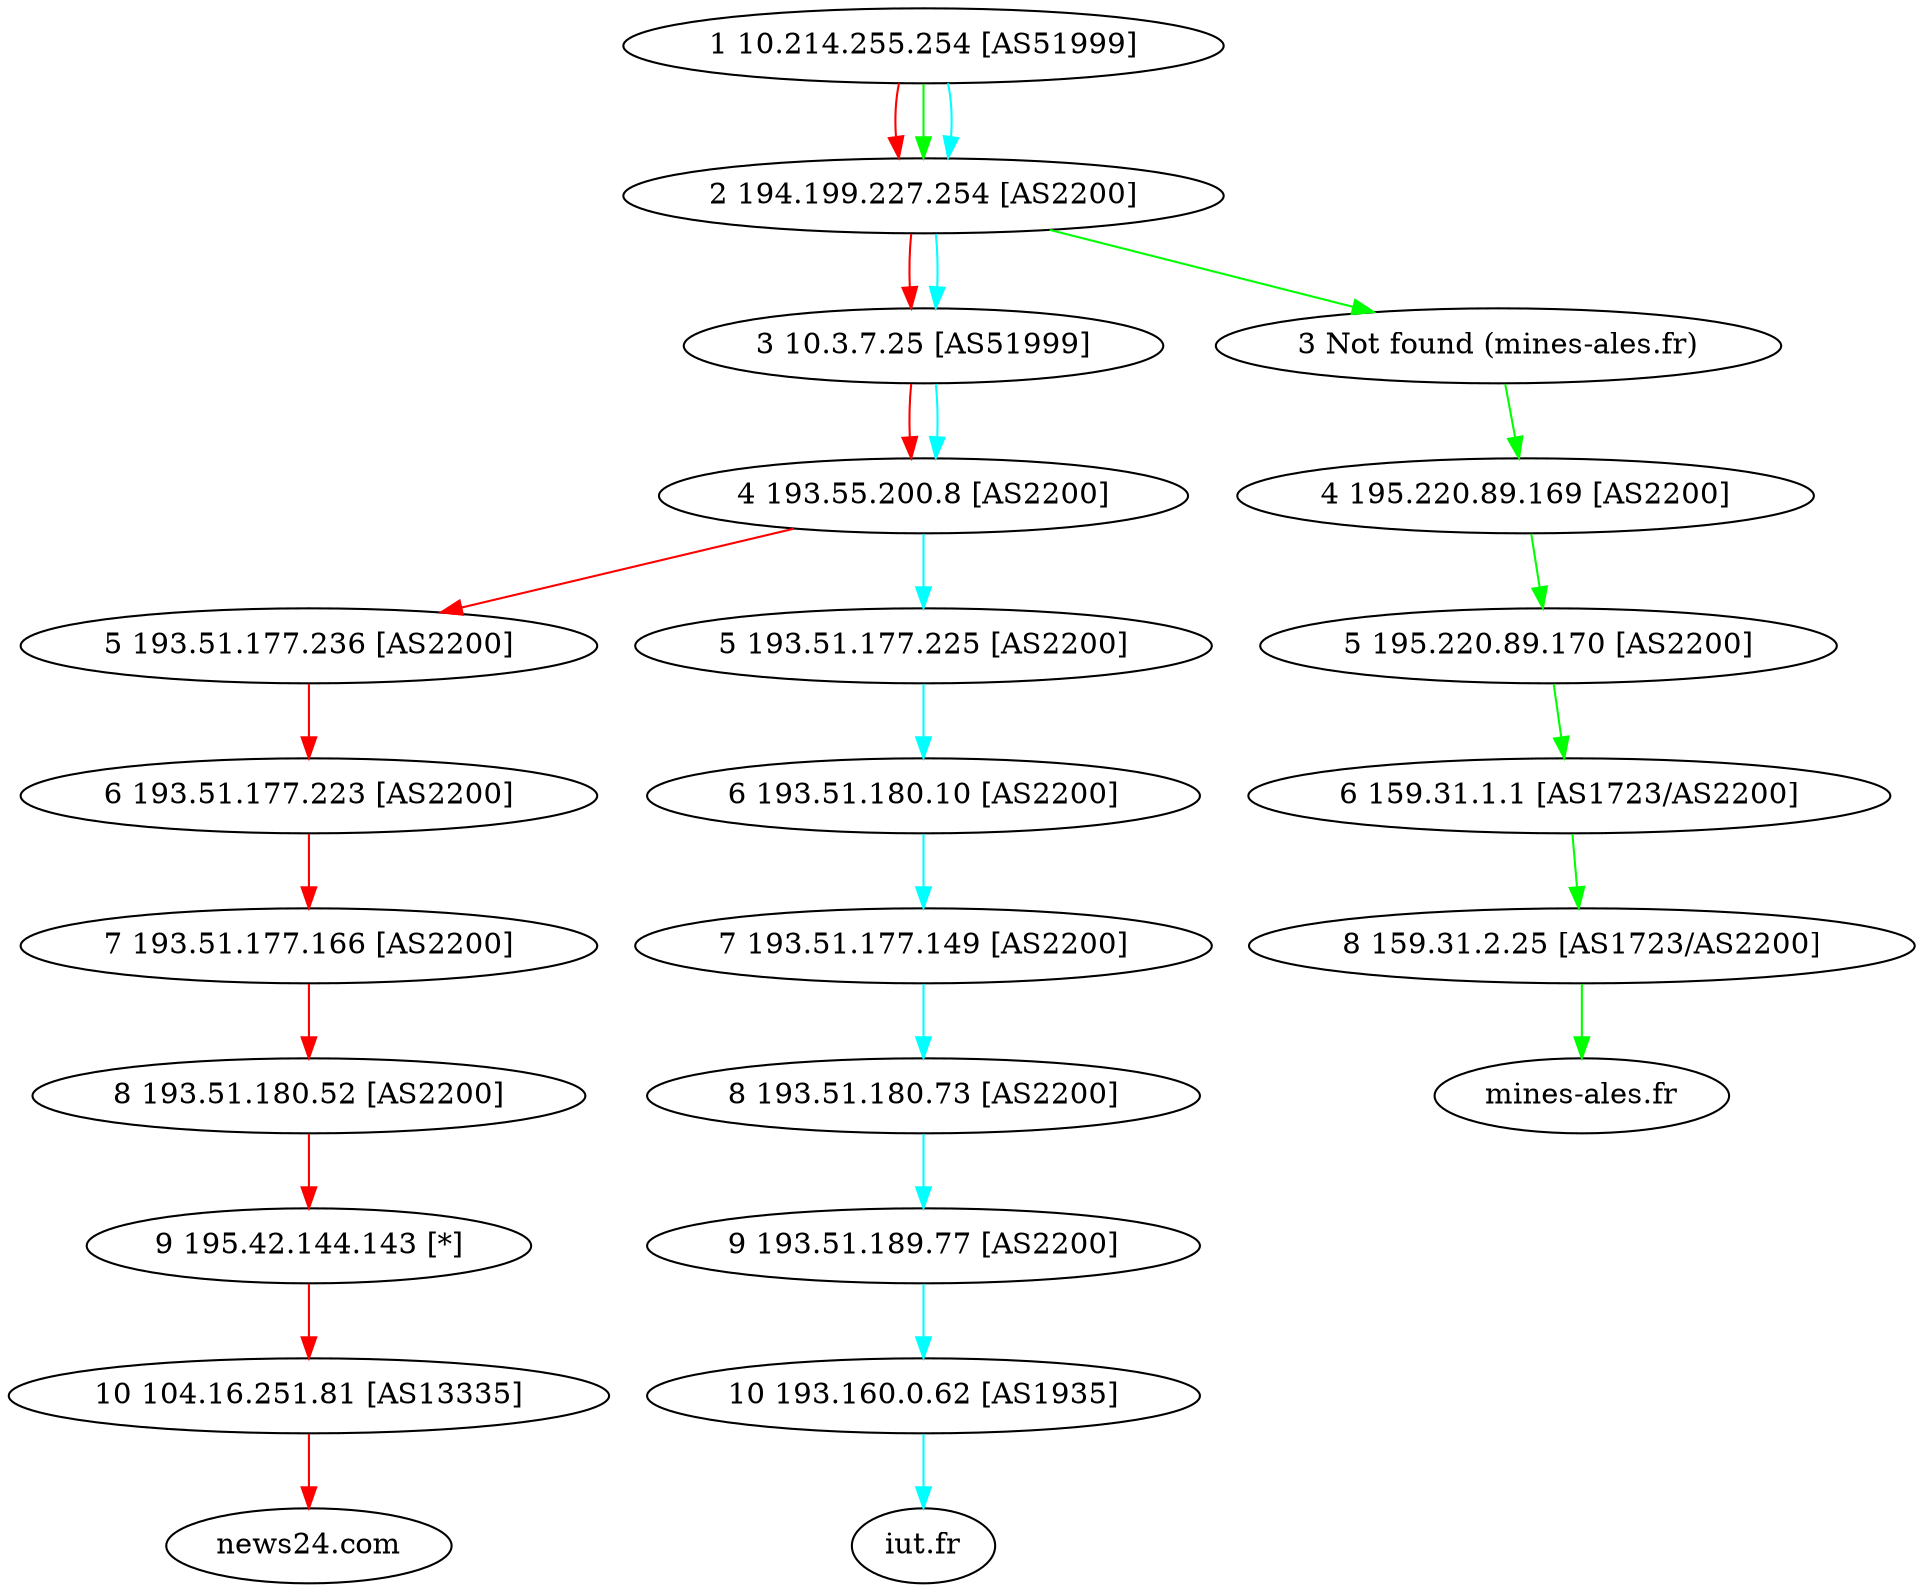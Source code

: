 digraph traceroute { 
 "1 10.214.255.254 [AS51999]"  ->  "2 194.199.227.254 [AS2200]"  ->  "3 10.3.7.25 [AS51999]"  ->  "4 193.55.200.8 [AS2200]"  ->  "5 193.51.177.236 [AS2200]"  ->  "6 193.51.177.223 [AS2200]"  ->  "7 193.51.177.166 [AS2200]"  ->  "8 193.51.180.52 [AS2200]"  ->  "9 195.42.144.143 [*]"  ->  "10 104.16.251.81 [AS13335]" -> "news24.com" [shape=box,color=red];
 "1 10.214.255.254 [AS51999]"  ->  "2 194.199.227.254 [AS2200]" ->"3 Not found (mines-ales.fr)" ->  "4 195.220.89.169 [AS2200]"  ->  "5 195.220.89.170 [AS2200]"  ->  "6 159.31.1.1 [AS1723/AS2200]"  ->  "8 159.31.2.25 [AS1723/AS2200]" -> "mines-ales.fr" [shape=box,color=green];
 "1 10.214.255.254 [AS51999]"  ->  "2 194.199.227.254 [AS2200]"  ->  "3 10.3.7.25 [AS51999]"  ->  "4 193.55.200.8 [AS2200]"  ->  "5 193.51.177.225 [AS2200]"  ->  "6 193.51.180.10 [AS2200]"  ->  "7 193.51.177.149 [AS2200]"  ->  "8 193.51.180.73 [AS2200]"  ->  "9 193.51.189.77 [AS2200]"  ->  "10 193.160.0.62 [AS1935]" -> "iut.fr" [shape=box,color=cyan];
}
